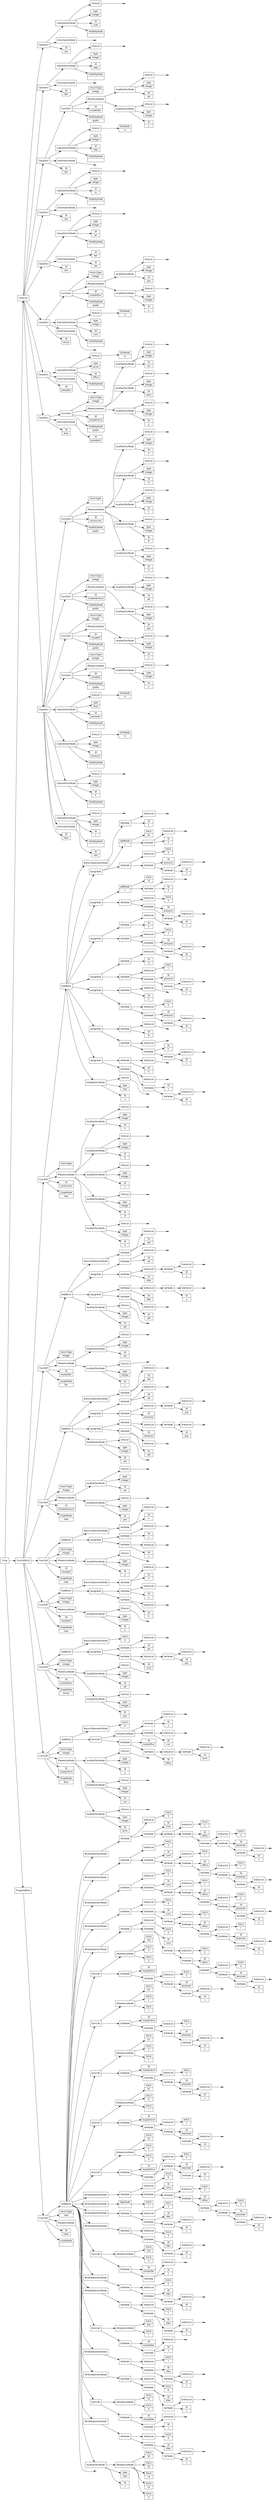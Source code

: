 digraph AST {
node [shape=record];
 node [fontname=Sans];charset="UTF-8" splines=true splines=spline rankdir =LR ordering="out"
0[label="Id|man"];
2[label="Id|ram"];
3[label="InheritanceNode"];
3->2;
4[label="VisibilityNode|"];
5[label="Id|x"];
6[label="type|integer"];
none8[shape="point"];
9[label="DimList"];
9->none8;
10[label="ClassVarDeclNode"];
10->9;
10->6;
10->5;
10->4;
11[label="VisibilityNode|"];
12[label="Id|h"];
13[label="type|integer"];
none15[shape="point"];
16[label="DimList"];
16->none15;
17[label="ClassVarDeclNode"];
17->16;
17->13;
17->12;
17->11;
18[label="VisibilityNode|"];
19[label="Id|amounts"];
20[label="type|integer"];
22[label="DimNode|5"];
23[label="DimList"];
23->22;
24[label="ClassVarDeclNode"];
24->23;
24->20;
24->19;
24->18;
25[label="VisibilityNode|"];
26[label="Id|bossman"];
27[label="type|boss"];
29[label="DimNode|4"];
30[label="DimList"];
30->29;
31[label="ClassVarDeclNode"];
31->30;
31->27;
31->26;
31->25;
32[label="VisibilityNode|public"];
33[label="Id|mutateX"];
35[label="Id|y"];
36[label="type|integer"];
none38[shape="point"];
39[label="DimList"];
39->none38;
40[label="localVarDeclNode"];
40->39;
40->36;
40->35;
41[label="fParamListNode"];
41->40;
42[label="returnType|integer"];
43[label="FuncDecl"];
43->42;
43->41;
43->33;
43->32;
44[label="VisibilityNode|public"];
45[label="Id|mutateH"];
47[label="Id|y"];
48[label="type|integer"];
none50[shape="point"];
51[label="DimList"];
51->none50;
52[label="localVarDeclNode"];
52->51;
52->48;
52->47;
53[label="fParamListNode"];
53->52;
54[label="returnType|integer"];
55[label="FuncDecl"];
55->54;
55->53;
55->45;
55->44;
56[label="VisibilityNode|public"];
57[label="Id|mutateAmount"];
59[label="Id|pos"];
60[label="type|integer"];
none62[shape="point"];
63[label="DimList"];
63->none62;
64[label="localVarDeclNode"];
64->63;
64->60;
64->59;
65[label="Id|val"];
66[label="type|integer"];
none68[shape="point"];
69[label="DimList"];
69->none68;
70[label="localVarDeclNode"];
70->69;
70->66;
70->65;
71[label="fParamListNode"];
71->70;
71->64;
72[label="returnType|integer"];
73[label="FuncDecl"];
73->72;
73->71;
73->57;
73->56;
74[label="VisibilityNode|public"];
75[label="Id|constructor"];
77[label="Id|A"];
78[label="type|integer"];
none80[shape="point"];
81[label="DimList"];
81->none80;
82[label="localVarDeclNode"];
82->81;
82->78;
82->77;
83[label="Id|B"];
84[label="type|integer"];
none86[shape="point"];
87[label="DimList"];
87->none86;
88[label="localVarDeclNode"];
88->87;
88->84;
88->83;
89[label="Id|C"];
90[label="type|integer"];
none92[shape="point"];
93[label="DimList"];
93->none92;
94[label="localVarDeclNode"];
94->93;
94->90;
94->89;
95[label="Id|D"];
96[label="type|integer"];
none98[shape="point"];
99[label="DimList"];
99->none98;
100[label="localVarDeclNode"];
100->99;
100->96;
100->95;
101[label="Id|E"];
102[label="type|integer"];
none104[shape="point"];
105[label="DimList"];
105->none104;
106[label="localVarDeclNode"];
106->105;
106->102;
106->101;
107[label="fParamListNode"];
107->106;
107->100;
107->94;
107->88;
107->82;
108[label="returntype| "];
109[label="FuncDecl"];
109->108;
109->107;
109->75;
109->74;
110[label="ClassDecl"];
110->109;
110->73;
110->55;
110->43;
110->31;
110->24;
110->17;
110->10;
110->3;
110->0;
111[label="Id|boss"];
113[label="Id|president"];
114[label="InheritanceNode"];
114->113;
115[label="VisibilityNode|public"];
116[label="Id|mutateTerm"];
118[label="Id|y"];
119[label="type|integer"];
none121[shape="point"];
122[label="DimList"];
122->none121;
123[label="localVarDeclNode"];
123->122;
123->119;
123->118;
124[label="Id|term"];
125[label="type|integer"];
none127[shape="point"];
128[label="DimList"];
128->none127;
129[label="localVarDeclNode"];
129->128;
129->125;
129->124;
130[label="Id|run"];
131[label="type|integer"];
none133[shape="point"];
134[label="DimList"];
134->none133;
135[label="localVarDeclNode"];
135->134;
135->131;
135->130;
136[label="fParamListNode"];
136->135;
136->129;
136->123;
137[label="returnType|integer"];
138[label="FuncDecl"];
138->137;
138->136;
138->116;
138->115;
139[label="ClassDecl"];
139->138;
139->114;
139->111;
141[label="Id|mutateTerm"];
143[label="Id|term"];
144[label="type|integer"];
none146[shape="point"];
147[label="DimList"];
147->none146;
148[label="localVarDeclNode"];
148->147;
148->144;
148->143;
149[label="Id|run"];
150[label="type|integer"];
none152[shape="point"];
153[label="DimList"];
153->none152;
154[label="localVarDeclNode"];
154->153;
154->150;
154->149;
155[label="Id|y"];
156[label="type|integer"];
none158[shape="point"];
159[label="DimList"];
159->none158;
160[label="localVarDeclNode"];
160->159;
160->156;
160->155;
161[label="fParamListNode"];
161->160;
161->154;
161->148;
162[label="returnType|integer"];
164[label="Id|office"];
166[label="Id|term"];
none168[shape="point"];
169[label="IndiceList"];
169->none168;
170[label="VarNode"];
170->169;
170->166;
171[label="IndiceList"];
171->170;
172[label="VarNode"];
172->171;
172->164;
173[label="Id|mutateRun"];
174[label="DotNode"];
174->173;
174->172;
176[label="Id|run"];
none178[shape="point"];
179[label="IndiceList"];
179->none178;
180[label="VarNode"];
180->179;
180->176;
181[label="Id|y"];
none183[shape="point"];
184[label="IndiceList"];
184->none183;
185[label="VarNode"];
185->184;
185->181;
186[label="AParamListNode"];
186->185;
186->180;
187[label="funcCall"];
187->186;
187->174;
188[label="IntLit|0"];
189[label="ReturnStatementNode"];
189->188;
190[label="StatBlock"];
190->189;
190->187;
191[label="FuncDef"];
140[label="ScopeNode|boss"];
191->190;
191->162;
191->161;
191->141;
191->140;
192[label="Id|president"];
none194[shape="point"];
195[label="InheritanceNode"];
195->none194;
196[label="VisibilityNode|"];
197[label="Id|office"];
198[label="type|terms"];
200[label="DimNode|4"];
201[label="DimList"];
201->200;
202[label="ClassVarDeclNode"];
202->201;
202->198;
202->197;
202->196;
203[label="ClassDecl"];
203->202;
203->195;
203->192;
204[label="Id|terms"];
none206[shape="point"];
207[label="InheritanceNode"];
207->none206;
208[label="VisibilityNode|"];
209[label="Id|runs"];
210[label="type|integer"];
212[label="DimNode|5"];
213[label="DimList"];
213->212;
214[label="ClassVarDeclNode"];
214->213;
214->210;
214->209;
214->208;
215[label="VisibilityNode|public"];
216[label="Id|mutateRun"];
218[label="Id|y"];
219[label="type|integer"];
none221[shape="point"];
222[label="DimList"];
222->none221;
223[label="localVarDeclNode"];
223->222;
223->219;
223->218;
224[label="Id|pos"];
225[label="type|integer"];
none227[shape="point"];
228[label="DimList"];
228->none227;
229[label="localVarDeclNode"];
229->228;
229->225;
229->224;
230[label="fParamListNode"];
230->229;
230->223;
231[label="returnType|integer"];
232[label="FuncDecl"];
232->231;
232->230;
232->216;
232->215;
233[label="ClassDecl"];
233->232;
233->214;
233->207;
233->204;
235[label="Id|mutateRun"];
237[label="Id|pos"];
238[label="type|integer"];
none240[shape="point"];
241[label="DimList"];
241->none240;
242[label="localVarDeclNode"];
242->241;
242->238;
242->237;
243[label="Id|val"];
244[label="type|integer"];
none246[shape="point"];
247[label="DimList"];
247->none246;
248[label="localVarDeclNode"];
248->247;
248->244;
248->243;
249[label="fParamListNode"];
249->248;
249->242;
250[label="returnType|integer"];
252[label="Id|runs"];
254[label="Id|pos"];
none256[shape="point"];
257[label="IndiceList"];
257->none256;
258[label="VarNode"];
258->257;
258->254;
259[label="IndiceList"];
259->258;
260[label="VarNode"];
260->259;
260->252;
261[label="Id|val"];
none263[shape="point"];
264[label="IndiceList"];
264->none263;
265[label="VarNode"];
265->264;
265->261;
266[label="assignStat"];
266->265;
266->260;
267[label="IntLit|0"];
268[label="ReturnStatementNode"];
268->267;
269[label="StatBlock"];
269->268;
269->266;
270[label="FuncDef"];
234[label="ScopeNode|terms"];
270->269;
270->250;
270->249;
270->235;
270->234;
271[label="Id|ram"];
273[label="Id|van"];
274[label="Id|fan"];
275[label="InheritanceNode"];
275->274;
275->273;
276[label="VisibilityNode|"];
277[label="Id|po"];
278[label="type|integer"];
none280[shape="point"];
281[label="DimList"];
281->none280;
282[label="ClassVarDeclNode"];
282->281;
282->278;
282->277;
282->276;
283[label="ClassDecl"];
283->282;
283->275;
283->271;
284[label="Id|van"];
none286[shape="point"];
287[label="InheritanceNode"];
287->none286;
288[label="VisibilityNode|"];
289[label="Id|ro"];
290[label="type|integer"];
none292[shape="point"];
293[label="DimList"];
293->none292;
294[label="ClassVarDeclNode"];
294->293;
294->290;
294->289;
294->288;
295[label="ClassDecl"];
295->294;
295->287;
295->284;
296[label="Id|fan"];
none298[shape="point"];
299[label="InheritanceNode"];
299->none298;
300[label="VisibilityNode|"];
301[label="Id|xfan"];
302[label="type|integer"];
304[label="DimNode|4"];
305[label="DimList"];
305->304;
306[label="ClassVarDeclNode"];
306->305;
306->302;
306->301;
306->300;
307[label="VisibilityNode|public"];
308[label="Id|mutatefan"];
310[label="Id|y"];
311[label="type|integer"];
none313[shape="point"];
314[label="DimList"];
314->none313;
315[label="localVarDeclNode"];
315->314;
315->311;
315->310;
316[label="Id|val"];
317[label="type|integer"];
none319[shape="point"];
320[label="DimList"];
320->none319;
321[label="localVarDeclNode"];
321->320;
321->317;
321->316;
322[label="fParamListNode"];
322->321;
322->315;
323[label="returnType|integer"];
324[label="FuncDecl"];
324->323;
324->322;
324->308;
324->307;
325[label="ClassDecl"];
325->324;
325->306;
325->299;
325->296;
326[label="Id|dan"];
none328[shape="point"];
329[label="InheritanceNode"];
329->none328;
330[label="VisibilityNode|"];
331[label="Id|xdan"];
332[label="type|integer"];
none334[shape="point"];
335[label="DimList"];
335->none334;
336[label="ClassVarDeclNode"];
336->335;
336->332;
336->331;
336->330;
337[label="ClassDecl"];
337->336;
337->329;
337->326;
338[label="Id|can"];
none340[shape="point"];
341[label="InheritanceNode"];
341->none340;
342[label="VisibilityNode|"];
343[label="Id|xcan"];
344[label="type|integer"];
none346[shape="point"];
347[label="DimList"];
347->none346;
348[label="ClassVarDeclNode"];
348->347;
348->344;
348->343;
348->342;
349[label="ClassDecl"];
349->348;
349->341;
349->338;
351[label="Id|mutateH"];
353[label="Id|y"];
354[label="type|integer"];
none356[shape="point"];
357[label="DimList"];
357->none356;
358[label="localVarDeclNode"];
358->357;
358->354;
358->353;
359[label="fParamListNode"];
359->358;
360[label="returnType|integer"];
362[label="Id|h"];
none364[shape="point"];
365[label="IndiceList"];
365->none364;
366[label="VarNode"];
366->365;
366->362;
367[label="Id|y"];
none369[shape="point"];
370[label="IndiceList"];
370->none369;
371[label="VarNode"];
371->370;
371->367;
372[label="assignStat"];
372->371;
372->366;
373[label="Id|h"];
none375[shape="point"];
376[label="IndiceList"];
376->none375;
377[label="VarNode"];
377->376;
377->373;
378[label="ReturnStatementNode"];
378->377;
379[label="StatBlock"];
379->378;
379->372;
380[label="FuncDef"];
350[label="ScopeNode|man"];
380->379;
380->360;
380->359;
380->351;
380->350;
382[label="Id|mutateX"];
384[label="Id|y"];
385[label="type|integer"];
none387[shape="point"];
388[label="DimList"];
388->none387;
389[label="localVarDeclNode"];
389->388;
389->385;
389->384;
390[label="fParamListNode"];
390->389;
391[label="returnType|integer"];
393[label="Id|x"];
none395[shape="point"];
396[label="IndiceList"];
396->none395;
397[label="VarNode"];
397->396;
397->393;
398[label="Id|y"];
none400[shape="point"];
401[label="IndiceList"];
401->none400;
402[label="VarNode"];
402->401;
402->398;
403[label="assignStat"];
403->402;
403->397;
404[label="Id|x"];
none406[shape="point"];
407[label="IndiceList"];
407->none406;
408[label="VarNode"];
408->407;
408->404;
409[label="ReturnStatementNode"];
409->408;
410[label="StatBlock"];
410->409;
410->403;
411[label="FuncDef"];
381[label="ScopeNode|man"];
411->410;
411->391;
411->390;
411->382;
411->381;
413[label="Id|mutateAmount"];
415[label="Id|pos"];
416[label="type|integer"];
none418[shape="point"];
419[label="DimList"];
419->none418;
420[label="localVarDeclNode"];
420->419;
420->416;
420->415;
421[label="Id|val"];
422[label="type|integer"];
none424[shape="point"];
425[label="DimList"];
425->none424;
426[label="localVarDeclNode"];
426->425;
426->422;
426->421;
427[label="fParamListNode"];
427->426;
427->420;
428[label="returnType|integer"];
430[label="Id|old"];
431[label="type|integer"];
none433[shape="point"];
434[label="DimList"];
434->none433;
435[label="localVarDeclNode"];
435->434;
435->431;
435->430;
436[label="Id|old"];
none438[shape="point"];
439[label="IndiceList"];
439->none438;
440[label="VarNode"];
440->439;
440->436;
441[label="Id|amounts"];
443[label="Id|pos"];
none445[shape="point"];
446[label="IndiceList"];
446->none445;
447[label="VarNode"];
447->446;
447->443;
448[label="IndiceList"];
448->447;
449[label="VarNode"];
449->448;
449->441;
450[label="assignStat"];
450->449;
450->440;
451[label="Id|amounts"];
453[label="Id|pos"];
none455[shape="point"];
456[label="IndiceList"];
456->none455;
457[label="VarNode"];
457->456;
457->453;
458[label="IndiceList"];
458->457;
459[label="VarNode"];
459->458;
459->451;
460[label="Id|val"];
none462[shape="point"];
463[label="IndiceList"];
463->none462;
464[label="VarNode"];
464->463;
464->460;
465[label="assignStat"];
465->464;
465->459;
466[label="Id|old"];
none468[shape="point"];
469[label="IndiceList"];
469->none468;
470[label="VarNode"];
470->469;
470->466;
471[label="ReturnStatementNode"];
471->470;
472[label="StatBlock"];
472->471;
472->465;
472->450;
472->435;
473[label="FuncDef"];
412[label="ScopeNode|man"];
473->472;
473->428;
473->427;
473->413;
473->412;
475[label="Id|mutatefan"];
477[label="Id|y"];
478[label="type|integer"];
none480[shape="point"];
481[label="DimList"];
481->none480;
482[label="localVarDeclNode"];
482->481;
482->478;
482->477;
483[label="Id|val"];
484[label="type|integer"];
none486[shape="point"];
487[label="DimList"];
487->none486;
488[label="localVarDeclNode"];
488->487;
488->484;
488->483;
489[label="fParamListNode"];
489->488;
489->482;
490[label="returnType|integer"];
492[label="Id|old"];
493[label="type|integer"];
none495[shape="point"];
496[label="DimList"];
496->none495;
497[label="localVarDeclNode"];
497->496;
497->493;
497->492;
498[label="Id|old"];
none500[shape="point"];
501[label="IndiceList"];
501->none500;
502[label="VarNode"];
502->501;
502->498;
503[label="Id|xfan"];
505[label="Id|y"];
none507[shape="point"];
508[label="IndiceList"];
508->none507;
509[label="VarNode"];
509->508;
509->505;
510[label="IndiceList"];
510->509;
511[label="VarNode"];
511->510;
511->503;
512[label="assignStat"];
512->511;
512->502;
513[label="Id|xfan"];
515[label="Id|y"];
none517[shape="point"];
518[label="IndiceList"];
518->none517;
519[label="VarNode"];
519->518;
519->515;
520[label="IndiceList"];
520->519;
521[label="VarNode"];
521->520;
521->513;
522[label="Id|val"];
none524[shape="point"];
525[label="IndiceList"];
525->none524;
526[label="VarNode"];
526->525;
526->522;
527[label="assignStat"];
527->526;
527->521;
528[label="Id|old"];
none530[shape="point"];
531[label="IndiceList"];
531->none530;
532[label="VarNode"];
532->531;
532->528;
533[label="ReturnStatementNode"];
533->532;
534[label="StatBlock"];
534->533;
534->527;
534->512;
534->497;
535[label="FuncDef"];
474[label="ScopeNode|fan"];
535->534;
535->490;
535->489;
535->475;
535->474;
537[label="Id|constructor"];
539[label="Id|A"];
540[label="type|integer"];
none542[shape="point"];
543[label="DimList"];
543->none542;
544[label="localVarDeclNode"];
544->543;
544->540;
544->539;
545[label="Id|B"];
546[label="type|integer"];
none548[shape="point"];
549[label="DimList"];
549->none548;
550[label="localVarDeclNode"];
550->549;
550->546;
550->545;
551[label="Id|C"];
552[label="type|integer"];
none554[shape="point"];
555[label="DimList"];
555->none554;
556[label="localVarDeclNode"];
556->555;
556->552;
556->551;
557[label="Id|D"];
558[label="type|integer"];
none560[shape="point"];
561[label="DimList"];
561->none560;
562[label="localVarDeclNode"];
562->561;
562->558;
562->557;
563[label="Id|E"];
564[label="type|integer"];
none566[shape="point"];
567[label="DimList"];
567->none566;
568[label="localVarDeclNode"];
568->567;
568->564;
568->563;
569[label="fParamListNode"];
569->568;
569->562;
569->556;
569->550;
569->544;
570[label="returntype| "];
572[label="Id|z"];
573[label="type|man"];
none575[shape="point"];
576[label="DimList"];
576->none575;
577[label="localVarDeclNode"];
577->576;
577->573;
577->572;
578[label="Id|z"];
none580[shape="point"];
581[label="IndiceList"];
581->none580;
582[label="VarNode"];
582->581;
582->578;
583[label="Id|x"];
584[label="DotNode"];
584->583;
584->582;
none586[shape="point"];
587[label="IndiceList"];
587->none586;
588[label="VarNode"];
588->587;
588->584;
589[label="Id|A"];
none591[shape="point"];
592[label="IndiceList"];
592->none591;
593[label="VarNode"];
593->592;
593->589;
594[label="assignStat"];
594->593;
594->588;
595[label="Id|z"];
none597[shape="point"];
598[label="IndiceList"];
598->none597;
599[label="VarNode"];
599->598;
599->595;
600[label="Id|h"];
601[label="DotNode"];
601->600;
601->599;
none603[shape="point"];
604[label="IndiceList"];
604->none603;
605[label="VarNode"];
605->604;
605->601;
606[label="Id|B"];
none608[shape="point"];
609[label="IndiceList"];
609->none608;
610[label="VarNode"];
610->609;
610->606;
611[label="assignStat"];
611->610;
611->605;
612[label="Id|z"];
none614[shape="point"];
615[label="IndiceList"];
615->none614;
616[label="VarNode"];
616->615;
616->612;
617[label="Id|amounts"];
618[label="DotNode"];
618->617;
618->616;
620[label="IntLit|0"];
621[label="IndiceList"];
621->620;
622[label="VarNode"];
622->621;
622->618;
623[label="Id|C"];
none625[shape="point"];
626[label="IndiceList"];
626->none625;
627[label="VarNode"];
627->626;
627->623;
628[label="assignStat"];
628->627;
628->622;
629[label="Id|z"];
none631[shape="point"];
632[label="IndiceList"];
632->none631;
633[label="VarNode"];
633->632;
633->629;
634[label="Id|amounts"];
635[label="DotNode"];
635->634;
635->633;
637[label="IntLit|1"];
638[label="IndiceList"];
638->637;
639[label="VarNode"];
639->638;
639->635;
640[label="Id|D"];
none642[shape="point"];
643[label="IndiceList"];
643->none642;
644[label="VarNode"];
644->643;
644->640;
645[label="assignStat"];
645->644;
645->639;
646[label="Id|z"];
none648[shape="point"];
649[label="IndiceList"];
649->none648;
650[label="VarNode"];
650->649;
650->646;
651[label="Id|amounts"];
652[label="DotNode"];
652->651;
652->650;
654[label="IntLit|2"];
655[label="IndiceList"];
655->654;
656[label="VarNode"];
656->655;
656->652;
657[label="Id|E"];
none659[shape="point"];
660[label="IndiceList"];
660->none659;
661[label="VarNode"];
661->660;
661->657;
662[label="assignStat"];
662->661;
662->656;
663[label="Id|z"];
none665[shape="point"];
666[label="IndiceList"];
666->none665;
667[label="VarNode"];
667->666;
667->663;
668[label="Id|amounts"];
669[label="DotNode"];
669->668;
669->667;
671[label="IntLit|3"];
672[label="IndiceList"];
672->671;
673[label="VarNode"];
673->672;
673->669;
674[label="Id|E"];
none676[shape="point"];
677[label="IndiceList"];
677->none676;
678[label="VarNode"];
678->677;
678->674;
679[label="addNode|+"];
680[label="IntLit|10"];
679->680;
679->678;
681[label="assignStat"];
681->679;
681->673;
682[label="Id|z"];
none684[shape="point"];
685[label="IndiceList"];
685->none684;
686[label="VarNode"];
686->685;
686->682;
687[label="Id|amounts"];
688[label="DotNode"];
688->687;
688->686;
690[label="IntLit|4"];
691[label="IndiceList"];
691->690;
692[label="VarNode"];
692->691;
692->688;
693[label="Id|E"];
none695[shape="point"];
696[label="IndiceList"];
696->none695;
697[label="VarNode"];
697->696;
697->693;
698[label="addNode|+"];
699[label="IntLit|20"];
698->699;
698->697;
700[label="assignStat"];
700->698;
700->692;
701[label="Id|z"];
none703[shape="point"];
704[label="IndiceList"];
704->none703;
705[label="VarNode"];
705->704;
705->701;
706[label="ReturnStatementNode"];
706->705;
707[label="StatBlock"];
707->706;
707->700;
707->681;
707->662;
707->645;
707->628;
707->611;
707->594;
707->577;
708[label="FuncDef"];
536[label="ScopeNode|man"];
708->707;
708->570;
708->569;
708->537;
708->536;
710[label="scopeNode| "];
none712[shape="point"];
713[label="fParamListNode"];
713->none712;
714[label="returnType|void"];
716[label="Id|z"];
717[label="type|man"];
719[label="IntLit|9"];
720[label="IntLit|22"];
721[label="IntLit|10"];
722[label="IntLit|20"];
723[label="IntLit|30"];
724[label="AParamListNode"];
724->723;
724->722;
724->721;
724->720;
724->719;
725[label="localVarDeclNode"];
725->724;
725->717;
725->716;
726[label="Id|z"];
none728[shape="point"];
729[label="IndiceList"];
729->none728;
730[label="VarNode"];
730->729;
730->726;
731[label="Id|xfan"];
732[label="DotNode"];
732->731;
732->730;
734[label="IntLit|0"];
735[label="IndiceList"];
735->734;
736[label="VarNode"];
736->735;
736->732;
737[label="WriteStatementNode"];
737->736;
738[label="Id|z"];
none740[shape="point"];
741[label="IndiceList"];
741->none740;
742[label="VarNode"];
742->741;
742->738;
743[label="Id|mutatefan"];
744[label="DotNode"];
744->743;
744->742;
746[label="IntLit|0"];
747[label="IntLit|22"];
748[label="AParamListNode"];
748->747;
748->746;
749[label="funcCall"];
749->748;
749->744;
750[label="Id|z"];
none752[shape="point"];
753[label="IndiceList"];
753->none752;
754[label="VarNode"];
754->753;
754->750;
755[label="Id|xfan"];
756[label="DotNode"];
756->755;
756->754;
758[label="IntLit|0"];
759[label="IndiceList"];
759->758;
760[label="VarNode"];
760->759;
760->756;
761[label="WriteStatementNode"];
761->760;
762[label="Id|z"];
none764[shape="point"];
765[label="IndiceList"];
765->none764;
766[label="VarNode"];
766->765;
766->762;
767[label="Id|xfan"];
768[label="DotNode"];
768->767;
768->766;
770[label="IntLit|1"];
771[label="IndiceList"];
771->770;
772[label="VarNode"];
772->771;
772->768;
773[label="WriteStatementNode"];
773->772;
774[label="Id|z"];
none776[shape="point"];
777[label="IndiceList"];
777->none776;
778[label="VarNode"];
778->777;
778->774;
779[label="Id|mutatefan"];
780[label="DotNode"];
780->779;
780->778;
782[label="IntLit|1"];
783[label="IntLit|922"];
784[label="AParamListNode"];
784->783;
784->782;
785[label="funcCall"];
785->784;
785->780;
786[label="Id|z"];
none788[shape="point"];
789[label="IndiceList"];
789->none788;
790[label="VarNode"];
790->789;
790->786;
791[label="Id|xfan"];
792[label="DotNode"];
792->791;
792->790;
794[label="IntLit|1"];
795[label="IndiceList"];
795->794;
796[label="VarNode"];
796->795;
796->792;
797[label="WriteStatementNode"];
797->796;
798[label="Id|z"];
none800[shape="point"];
801[label="IndiceList"];
801->none800;
802[label="VarNode"];
802->801;
802->798;
803[label="Id|xfan"];
804[label="DotNode"];
804->803;
804->802;
806[label="IntLit|0"];
807[label="IndiceList"];
807->806;
808[label="VarNode"];
808->807;
808->804;
809[label="WriteStatementNode"];
809->808;
810[label="Id|z"];
none812[shape="point"];
813[label="IndiceList"];
813->none812;
814[label="VarNode"];
814->813;
814->810;
815[label="Id|mutatefan"];
816[label="DotNode"];
816->815;
816->814;
818[label="IntLit|3"];
819[label="IntLit|322"];
820[label="AParamListNode"];
820->819;
820->818;
821[label="funcCall"];
821->820;
821->816;
822[label="Id|z"];
none824[shape="point"];
825[label="IndiceList"];
825->none824;
826[label="VarNode"];
826->825;
826->822;
827[label="Id|xfan"];
828[label="DotNode"];
828->827;
828->826;
830[label="IntLit|3"];
831[label="IndiceList"];
831->830;
832[label="VarNode"];
832->831;
832->828;
833[label="WriteStatementNode"];
833->832;
834[label="Id|z"];
none836[shape="point"];
837[label="IndiceList"];
837->none836;
838[label="VarNode"];
838->837;
838->834;
839[label="Id|xfan"];
840[label="DotNode"];
840->839;
840->838;
842[label="IntLit|2"];
843[label="IndiceList"];
843->842;
844[label="VarNode"];
844->843;
844->840;
845[label="WriteStatementNode"];
845->844;
846[label="SignNode|-"];
847[label="IntLit|1"];
846->847;
848[label="WriteStatementNode"];
848->846;
849[label="Id|z"];
none851[shape="point"];
852[label="IndiceList"];
852->none851;
853[label="VarNode"];
853->852;
853->849;
854[label="Id|bossman"];
855[label="DotNode"];
855->854;
855->853;
857[label="IntLit|0"];
858[label="IndiceList"];
858->857;
859[label="VarNode"];
859->858;
859->855;
860[label="Id|office"];
861[label="DotNode"];
861->860;
861->859;
863[label="IntLit|0"];
864[label="IndiceList"];
864->863;
865[label="VarNode"];
865->864;
865->861;
866[label="Id|runs"];
867[label="DotNode"];
867->866;
867->865;
869[label="IntLit|0"];
870[label="IndiceList"];
870->869;
871[label="VarNode"];
871->870;
871->867;
872[label="WriteStatementNode"];
872->871;
873[label="Id|z"];
none875[shape="point"];
876[label="IndiceList"];
876->none875;
877[label="VarNode"];
877->876;
877->873;
878[label="Id|bossman"];
879[label="DotNode"];
879->878;
879->877;
881[label="IntLit|0"];
882[label="IndiceList"];
882->881;
883[label="VarNode"];
883->882;
883->879;
884[label="Id|mutateTerm"];
885[label="DotNode"];
885->884;
885->883;
887[label="IntLit|0"];
888[label="IntLit|0"];
889[label="IntLit|42"];
890[label="AParamListNode"];
890->889;
890->888;
890->887;
891[label="funcCall"];
891->890;
891->885;
892[label="Id|z"];
none894[shape="point"];
895[label="IndiceList"];
895->none894;
896[label="VarNode"];
896->895;
896->892;
897[label="Id|bossman"];
898[label="DotNode"];
898->897;
898->896;
900[label="IntLit|1"];
901[label="IndiceList"];
901->900;
902[label="VarNode"];
902->901;
902->898;
903[label="Id|mutateTerm"];
904[label="DotNode"];
904->903;
904->902;
906[label="IntLit|1"];
907[label="IntLit|0"];
908[label="IntLit|92"];
909[label="AParamListNode"];
909->908;
909->907;
909->906;
910[label="funcCall"];
910->909;
910->904;
911[label="Id|z"];
none913[shape="point"];
914[label="IndiceList"];
914->none913;
915[label="VarNode"];
915->914;
915->911;
916[label="Id|bossman"];
917[label="DotNode"];
917->916;
917->915;
919[label="IntLit|2"];
920[label="IndiceList"];
920->919;
921[label="VarNode"];
921->920;
921->917;
922[label="Id|mutateTerm"];
923[label="DotNode"];
923->922;
923->921;
925[label="IntLit|1"];
926[label="IntLit|0"];
927[label="IntLit|62"];
928[label="AParamListNode"];
928->927;
928->926;
928->925;
929[label="funcCall"];
929->928;
929->923;
930[label="Id|z"];
none932[shape="point"];
933[label="IndiceList"];
933->none932;
934[label="VarNode"];
934->933;
934->930;
935[label="Id|bossman"];
936[label="DotNode"];
936->935;
936->934;
938[label="IntLit|1"];
939[label="IndiceList"];
939->938;
940[label="VarNode"];
940->939;
940->936;
941[label="Id|mutateTerm"];
942[label="DotNode"];
942->941;
942->940;
944[label="IntLit|1"];
945[label="IntLit|2"];
946[label="IntLit|92"];
947[label="AParamListNode"];
947->946;
947->945;
947->944;
948[label="funcCall"];
948->947;
948->942;
949[label="Id|z"];
none951[shape="point"];
952[label="IndiceList"];
952->none951;
953[label="VarNode"];
953->952;
953->949;
954[label="Id|bossman"];
955[label="DotNode"];
955->954;
955->953;
957[label="IntLit|2"];
958[label="IndiceList"];
958->957;
959[label="VarNode"];
959->958;
959->955;
960[label="Id|mutateTerm"];
961[label="DotNode"];
961->960;
961->959;
963[label="IntLit|2"];
964[label="IntLit|3"];
965[label="IntLit|162"];
966[label="AParamListNode"];
966->965;
966->964;
966->963;
967[label="funcCall"];
967->966;
967->961;
968[label="Id|z"];
none970[shape="point"];
971[label="IndiceList"];
971->none970;
972[label="VarNode"];
972->971;
972->968;
973[label="Id|bossman"];
974[label="DotNode"];
974->973;
974->972;
976[label="IntLit|0"];
977[label="IndiceList"];
977->976;
978[label="VarNode"];
978->977;
978->974;
979[label="Id|office"];
980[label="DotNode"];
980->979;
980->978;
982[label="IntLit|0"];
983[label="IndiceList"];
983->982;
984[label="VarNode"];
984->983;
984->980;
985[label="Id|runs"];
986[label="DotNode"];
986->985;
986->984;
988[label="IntLit|0"];
989[label="IndiceList"];
989->988;
990[label="VarNode"];
990->989;
990->986;
991[label="WriteStatementNode"];
991->990;
992[label="Id|z"];
none994[shape="point"];
995[label="IndiceList"];
995->none994;
996[label="VarNode"];
996->995;
996->992;
997[label="Id|bossman"];
998[label="DotNode"];
998->997;
998->996;
1000[label="IntLit|1"];
1001[label="IndiceList"];
1001->1000;
1002[label="VarNode"];
1002->1001;
1002->998;
1003[label="Id|office"];
1004[label="DotNode"];
1004->1003;
1004->1002;
1006[label="IntLit|1"];
1007[label="IndiceList"];
1007->1006;
1008[label="VarNode"];
1008->1007;
1008->1004;
1009[label="Id|runs"];
1010[label="DotNode"];
1010->1009;
1010->1008;
1012[label="IntLit|0"];
1013[label="IndiceList"];
1013->1012;
1014[label="VarNode"];
1014->1013;
1014->1010;
1015[label="WriteStatementNode"];
1015->1014;
1016[label="Id|z"];
none1018[shape="point"];
1019[label="IndiceList"];
1019->none1018;
1020[label="VarNode"];
1020->1019;
1020->1016;
1021[label="Id|bossman"];
1022[label="DotNode"];
1022->1021;
1022->1020;
1024[label="IntLit|2"];
1025[label="IndiceList"];
1025->1024;
1026[label="VarNode"];
1026->1025;
1026->1022;
1027[label="Id|office"];
1028[label="DotNode"];
1028->1027;
1028->1026;
1030[label="IntLit|1"];
1031[label="IndiceList"];
1031->1030;
1032[label="VarNode"];
1032->1031;
1032->1028;
1033[label="Id|runs"];
1034[label="DotNode"];
1034->1033;
1034->1032;
1036[label="IntLit|0"];
1037[label="IndiceList"];
1037->1036;
1038[label="VarNode"];
1038->1037;
1038->1034;
1039[label="WriteStatementNode"];
1039->1038;
1040[label="Id|z"];
none1042[shape="point"];
1043[label="IndiceList"];
1043->none1042;
1044[label="VarNode"];
1044->1043;
1044->1040;
1045[label="Id|bossman"];
1046[label="DotNode"];
1046->1045;
1046->1044;
1048[label="IntLit|1"];
1049[label="IndiceList"];
1049->1048;
1050[label="VarNode"];
1050->1049;
1050->1046;
1051[label="Id|office"];
1052[label="DotNode"];
1052->1051;
1052->1050;
1054[label="IntLit|1"];
1055[label="IndiceList"];
1055->1054;
1056[label="VarNode"];
1056->1055;
1056->1052;
1057[label="Id|runs"];
1058[label="DotNode"];
1058->1057;
1058->1056;
1060[label="IntLit|2"];
1061[label="IndiceList"];
1061->1060;
1062[label="VarNode"];
1062->1061;
1062->1058;
1063[label="WriteStatementNode"];
1063->1062;
1064[label="Id|z"];
none1066[shape="point"];
1067[label="IndiceList"];
1067->none1066;
1068[label="VarNode"];
1068->1067;
1068->1064;
1069[label="Id|bossman"];
1070[label="DotNode"];
1070->1069;
1070->1068;
1072[label="IntLit|2"];
1073[label="IndiceList"];
1073->1072;
1074[label="VarNode"];
1074->1073;
1074->1070;
1075[label="Id|office"];
1076[label="DotNode"];
1076->1075;
1076->1074;
1078[label="IntLit|2"];
1079[label="IndiceList"];
1079->1078;
1080[label="VarNode"];
1080->1079;
1080->1076;
1081[label="Id|runs"];
1082[label="DotNode"];
1082->1081;
1082->1080;
1084[label="IntLit|3"];
1085[label="IndiceList"];
1085->1084;
1086[label="VarNode"];
1086->1085;
1086->1082;
1087[label="WriteStatementNode"];
1087->1086;
1088[label="StatBlock"];
1088->1087;
1088->1063;
1088->1039;
1088->1015;
1088->991;
1088->967;
1088->948;
1088->929;
1088->910;
1088->891;
1088->872;
1088->848;
1088->845;
1088->833;
1088->821;
1088->809;
1088->797;
1088->785;
1088->773;
1088->761;
1088->749;
1088->737;
1088->725;
1089[label="FuncDef"];
709[label="Id|main"];
1089->1088;
1089->714;
1089->713;
1089->709;
1089->710;
1090[label="ClassList"];
1091[label="FuncDeflList"];
1092[label="Prog"];
1093[label="ProgramBlock"];
1093->1089;
1091->708;
1091->535;
1091->473;
1091->411;
1091->380;
1090->349;
1090->337;
1090->325;
1090->295;
1090->283;
1091->270;
1090->233;
1090->203;
1091->191;
1090->139;
1090->110;
1092->1090;
1092->1091;
1092->1093;
}